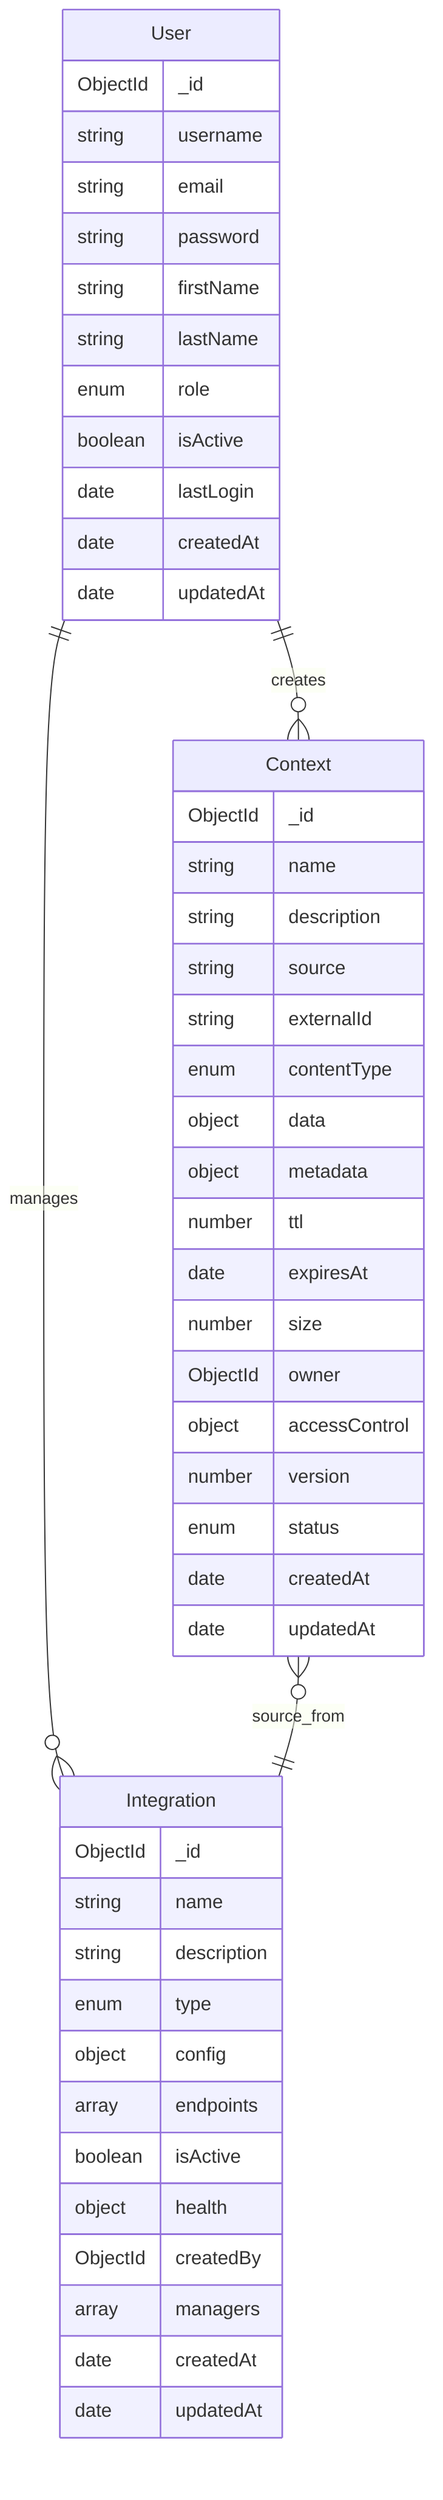 erDiagram
    User ||--o{ Context : creates
    User ||--o{ Integration : manages
    Context }o--|| Integration : source_from
    
    User {
        ObjectId _id
        string username
        string email
        string password
        string firstName
        string lastName
        enum role
        boolean isActive
        date lastLogin
        date createdAt
        date updatedAt
    }
    
    Context {
        ObjectId _id
        string name
        string description
        string source
        string externalId
        enum contentType
        object data
        object metadata
        number ttl
        date expiresAt
        number size
        ObjectId owner
        object accessControl
        number version
        enum status
        date createdAt
        date updatedAt
    }
    
    Integration {
        ObjectId _id
        string name
        string description
        enum type
        object config
        array endpoints
        boolean isActive
        object health
        ObjectId createdBy
        array managers
        date createdAt
        date updatedAt
    }